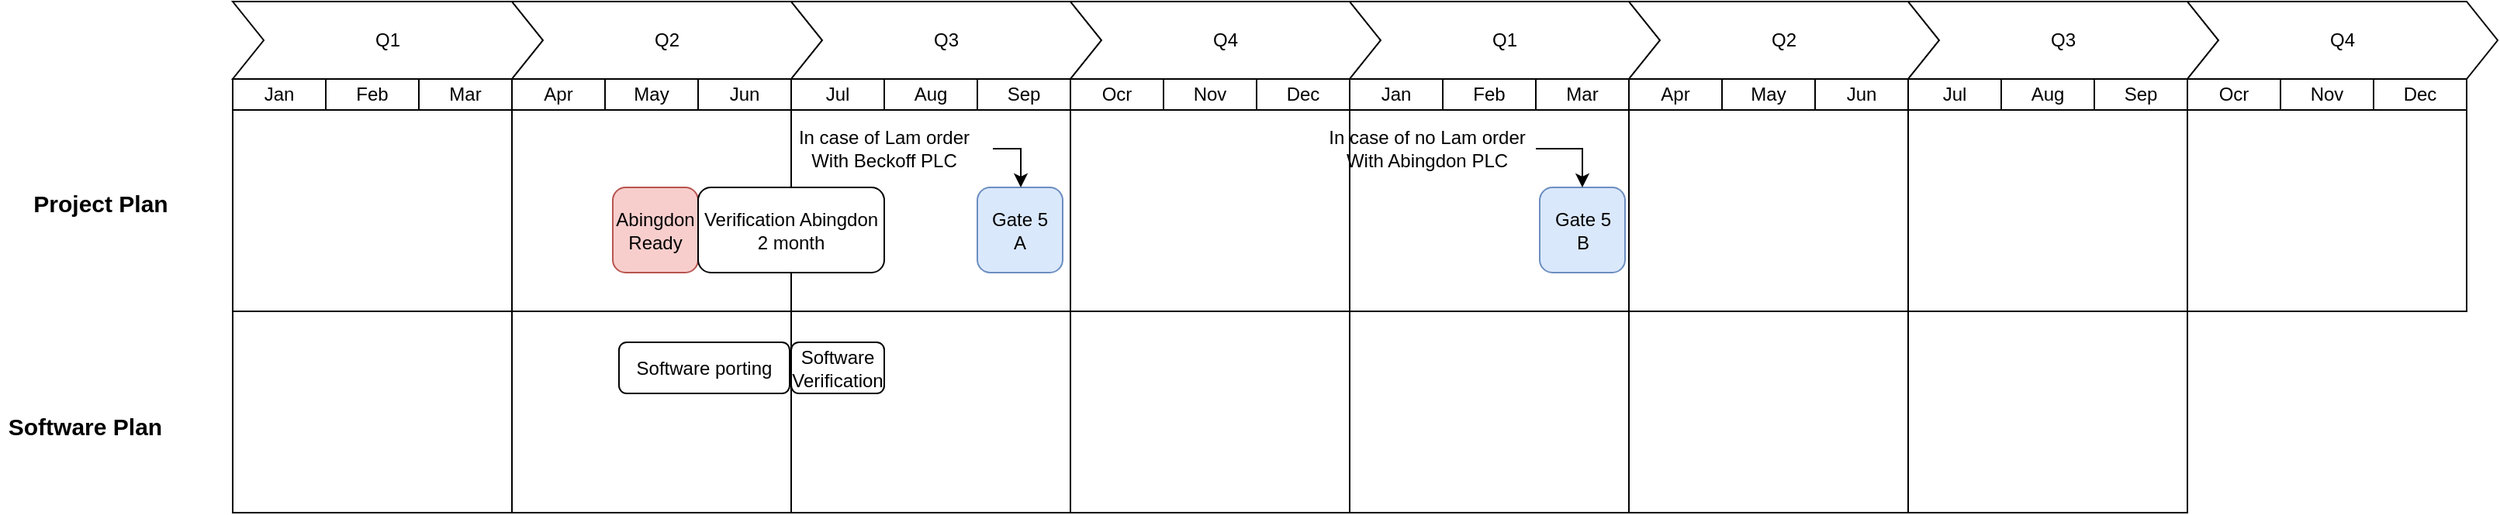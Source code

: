 <mxfile version="21.1.8" type="github">
  <diagram name="페이지-1" id="K-Aqao7YXIn50Upvbfja">
    <mxGraphModel dx="2165" dy="725" grid="1" gridSize="10" guides="1" tooltips="1" connect="1" arrows="1" fold="1" page="1" pageScale="1" pageWidth="827" pageHeight="1169" math="0" shadow="0">
      <root>
        <mxCell id="0" />
        <mxCell id="1" parent="0" />
        <mxCell id="qn2qaFdiB9YZbY8v9Jkf-2" value="Q1" style="shape=step;perimeter=stepPerimeter;whiteSpace=wrap;html=1;fixedSize=1;" vertex="1" parent="1">
          <mxGeometry x="110" y="340" width="200" height="50" as="geometry" />
        </mxCell>
        <mxCell id="qn2qaFdiB9YZbY8v9Jkf-26" value="Jan" style="rounded=0;whiteSpace=wrap;html=1;" vertex="1" parent="1">
          <mxGeometry x="110" y="390" width="60" height="20" as="geometry" />
        </mxCell>
        <mxCell id="qn2qaFdiB9YZbY8v9Jkf-29" value="Feb" style="rounded=0;whiteSpace=wrap;html=1;" vertex="1" parent="1">
          <mxGeometry x="170" y="390" width="60" height="20" as="geometry" />
        </mxCell>
        <mxCell id="qn2qaFdiB9YZbY8v9Jkf-30" value="Mar" style="rounded=0;whiteSpace=wrap;html=1;" vertex="1" parent="1">
          <mxGeometry x="230" y="390" width="60" height="20" as="geometry" />
        </mxCell>
        <mxCell id="qn2qaFdiB9YZbY8v9Jkf-43" value="Q2" style="shape=step;perimeter=stepPerimeter;whiteSpace=wrap;html=1;fixedSize=1;" vertex="1" parent="1">
          <mxGeometry x="290" y="340" width="200" height="50" as="geometry" />
        </mxCell>
        <mxCell id="qn2qaFdiB9YZbY8v9Jkf-44" value="Apr" style="rounded=0;whiteSpace=wrap;html=1;" vertex="1" parent="1">
          <mxGeometry x="290" y="390" width="60" height="20" as="geometry" />
        </mxCell>
        <mxCell id="qn2qaFdiB9YZbY8v9Jkf-45" value="May" style="rounded=0;whiteSpace=wrap;html=1;" vertex="1" parent="1">
          <mxGeometry x="350" y="390" width="60" height="20" as="geometry" />
        </mxCell>
        <mxCell id="qn2qaFdiB9YZbY8v9Jkf-46" value="Jun" style="rounded=0;whiteSpace=wrap;html=1;" vertex="1" parent="1">
          <mxGeometry x="410" y="390" width="60" height="20" as="geometry" />
        </mxCell>
        <mxCell id="qn2qaFdiB9YZbY8v9Jkf-47" value="Q3" style="shape=step;perimeter=stepPerimeter;whiteSpace=wrap;html=1;fixedSize=1;" vertex="1" parent="1">
          <mxGeometry x="470" y="340" width="200" height="50" as="geometry" />
        </mxCell>
        <mxCell id="qn2qaFdiB9YZbY8v9Jkf-48" value="Jul" style="rounded=0;whiteSpace=wrap;html=1;" vertex="1" parent="1">
          <mxGeometry x="470" y="390" width="60" height="20" as="geometry" />
        </mxCell>
        <mxCell id="qn2qaFdiB9YZbY8v9Jkf-49" value="Aug" style="rounded=0;whiteSpace=wrap;html=1;" vertex="1" parent="1">
          <mxGeometry x="530" y="390" width="60" height="20" as="geometry" />
        </mxCell>
        <mxCell id="qn2qaFdiB9YZbY8v9Jkf-50" value="Sep" style="rounded=0;whiteSpace=wrap;html=1;" vertex="1" parent="1">
          <mxGeometry x="590" y="390" width="60" height="20" as="geometry" />
        </mxCell>
        <mxCell id="qn2qaFdiB9YZbY8v9Jkf-51" value="Q4" style="shape=step;perimeter=stepPerimeter;whiteSpace=wrap;html=1;fixedSize=1;" vertex="1" parent="1">
          <mxGeometry x="650" y="340" width="200" height="50" as="geometry" />
        </mxCell>
        <mxCell id="qn2qaFdiB9YZbY8v9Jkf-52" value="Ocr" style="rounded=0;whiteSpace=wrap;html=1;" vertex="1" parent="1">
          <mxGeometry x="650" y="390" width="60" height="20" as="geometry" />
        </mxCell>
        <mxCell id="qn2qaFdiB9YZbY8v9Jkf-53" value="Nov" style="rounded=0;whiteSpace=wrap;html=1;" vertex="1" parent="1">
          <mxGeometry x="710" y="390" width="60" height="20" as="geometry" />
        </mxCell>
        <mxCell id="qn2qaFdiB9YZbY8v9Jkf-54" value="Dec" style="rounded=0;whiteSpace=wrap;html=1;" vertex="1" parent="1">
          <mxGeometry x="770" y="390" width="60" height="20" as="geometry" />
        </mxCell>
        <mxCell id="qn2qaFdiB9YZbY8v9Jkf-55" value="Q1" style="shape=step;perimeter=stepPerimeter;whiteSpace=wrap;html=1;fixedSize=1;" vertex="1" parent="1">
          <mxGeometry x="830" y="340" width="200" height="50" as="geometry" />
        </mxCell>
        <mxCell id="qn2qaFdiB9YZbY8v9Jkf-56" value="Jan" style="rounded=0;whiteSpace=wrap;html=1;" vertex="1" parent="1">
          <mxGeometry x="830" y="390" width="60" height="20" as="geometry" />
        </mxCell>
        <mxCell id="qn2qaFdiB9YZbY8v9Jkf-57" value="Feb" style="rounded=0;whiteSpace=wrap;html=1;" vertex="1" parent="1">
          <mxGeometry x="890" y="390" width="60" height="20" as="geometry" />
        </mxCell>
        <mxCell id="qn2qaFdiB9YZbY8v9Jkf-58" value="Mar" style="rounded=0;whiteSpace=wrap;html=1;" vertex="1" parent="1">
          <mxGeometry x="950" y="390" width="60" height="20" as="geometry" />
        </mxCell>
        <mxCell id="qn2qaFdiB9YZbY8v9Jkf-59" value="Q2" style="shape=step;perimeter=stepPerimeter;whiteSpace=wrap;html=1;fixedSize=1;" vertex="1" parent="1">
          <mxGeometry x="1010" y="340" width="200" height="50" as="geometry" />
        </mxCell>
        <mxCell id="qn2qaFdiB9YZbY8v9Jkf-60" value="Apr" style="rounded=0;whiteSpace=wrap;html=1;" vertex="1" parent="1">
          <mxGeometry x="1010" y="390" width="60" height="20" as="geometry" />
        </mxCell>
        <mxCell id="qn2qaFdiB9YZbY8v9Jkf-61" value="May" style="rounded=0;whiteSpace=wrap;html=1;" vertex="1" parent="1">
          <mxGeometry x="1070" y="390" width="60" height="20" as="geometry" />
        </mxCell>
        <mxCell id="qn2qaFdiB9YZbY8v9Jkf-62" value="Jun" style="rounded=0;whiteSpace=wrap;html=1;" vertex="1" parent="1">
          <mxGeometry x="1130" y="390" width="60" height="20" as="geometry" />
        </mxCell>
        <mxCell id="qn2qaFdiB9YZbY8v9Jkf-63" value="Q3" style="shape=step;perimeter=stepPerimeter;whiteSpace=wrap;html=1;fixedSize=1;" vertex="1" parent="1">
          <mxGeometry x="1190" y="340" width="200" height="50" as="geometry" />
        </mxCell>
        <mxCell id="qn2qaFdiB9YZbY8v9Jkf-64" value="Jul" style="rounded=0;whiteSpace=wrap;html=1;" vertex="1" parent="1">
          <mxGeometry x="1190" y="390" width="60" height="20" as="geometry" />
        </mxCell>
        <mxCell id="qn2qaFdiB9YZbY8v9Jkf-65" value="Aug" style="rounded=0;whiteSpace=wrap;html=1;" vertex="1" parent="1">
          <mxGeometry x="1250" y="390" width="60" height="20" as="geometry" />
        </mxCell>
        <mxCell id="qn2qaFdiB9YZbY8v9Jkf-66" value="Sep" style="rounded=0;whiteSpace=wrap;html=1;" vertex="1" parent="1">
          <mxGeometry x="1310" y="390" width="60" height="20" as="geometry" />
        </mxCell>
        <mxCell id="qn2qaFdiB9YZbY8v9Jkf-67" value="Q4" style="shape=step;perimeter=stepPerimeter;whiteSpace=wrap;html=1;fixedSize=1;" vertex="1" parent="1">
          <mxGeometry x="1370" y="340" width="200" height="50" as="geometry" />
        </mxCell>
        <mxCell id="qn2qaFdiB9YZbY8v9Jkf-68" value="Ocr" style="rounded=0;whiteSpace=wrap;html=1;" vertex="1" parent="1">
          <mxGeometry x="1370" y="390" width="60" height="20" as="geometry" />
        </mxCell>
        <mxCell id="qn2qaFdiB9YZbY8v9Jkf-69" value="Nov" style="rounded=0;whiteSpace=wrap;html=1;" vertex="1" parent="1">
          <mxGeometry x="1430" y="390" width="60" height="20" as="geometry" />
        </mxCell>
        <mxCell id="qn2qaFdiB9YZbY8v9Jkf-70" value="Dec" style="rounded=0;whiteSpace=wrap;html=1;" vertex="1" parent="1">
          <mxGeometry x="1490" y="390" width="60" height="20" as="geometry" />
        </mxCell>
        <mxCell id="qn2qaFdiB9YZbY8v9Jkf-71" value="" style="rounded=0;whiteSpace=wrap;html=1;" vertex="1" parent="1">
          <mxGeometry x="110" y="410" width="180" height="130" as="geometry" />
        </mxCell>
        <mxCell id="qn2qaFdiB9YZbY8v9Jkf-72" value="" style="rounded=0;whiteSpace=wrap;html=1;" vertex="1" parent="1">
          <mxGeometry x="290" y="410" width="180" height="130" as="geometry" />
        </mxCell>
        <mxCell id="qn2qaFdiB9YZbY8v9Jkf-73" value="" style="rounded=0;whiteSpace=wrap;html=1;" vertex="1" parent="1">
          <mxGeometry x="470" y="410" width="180" height="130" as="geometry" />
        </mxCell>
        <mxCell id="qn2qaFdiB9YZbY8v9Jkf-74" value="" style="rounded=0;whiteSpace=wrap;html=1;" vertex="1" parent="1">
          <mxGeometry x="650" y="410" width="180" height="130" as="geometry" />
        </mxCell>
        <mxCell id="qn2qaFdiB9YZbY8v9Jkf-75" value="" style="rounded=0;whiteSpace=wrap;html=1;" vertex="1" parent="1">
          <mxGeometry x="830" y="410" width="180" height="130" as="geometry" />
        </mxCell>
        <mxCell id="qn2qaFdiB9YZbY8v9Jkf-76" value="" style="rounded=0;whiteSpace=wrap;html=1;" vertex="1" parent="1">
          <mxGeometry x="1010" y="410" width="180" height="130" as="geometry" />
        </mxCell>
        <mxCell id="qn2qaFdiB9YZbY8v9Jkf-77" value="" style="rounded=0;whiteSpace=wrap;html=1;" vertex="1" parent="1">
          <mxGeometry x="1190" y="410" width="180" height="130" as="geometry" />
        </mxCell>
        <mxCell id="qn2qaFdiB9YZbY8v9Jkf-78" value="" style="rounded=0;whiteSpace=wrap;html=1;" vertex="1" parent="1">
          <mxGeometry x="1370" y="410" width="180" height="130" as="geometry" />
        </mxCell>
        <mxCell id="qn2qaFdiB9YZbY8v9Jkf-79" value="Abingdon Ready" style="rounded=1;whiteSpace=wrap;html=1;fillColor=#f8cecc;strokeColor=#b85450;" vertex="1" parent="1">
          <mxGeometry x="355" y="460" width="55" height="55" as="geometry" />
        </mxCell>
        <mxCell id="qn2qaFdiB9YZbY8v9Jkf-80" value="Verification Abingdon 2 month" style="rounded=1;whiteSpace=wrap;html=1;" vertex="1" parent="1">
          <mxGeometry x="410" y="460" width="120" height="55" as="geometry" />
        </mxCell>
        <mxCell id="qn2qaFdiB9YZbY8v9Jkf-86" value="Project Plan" style="text;html=1;strokeColor=none;fillColor=none;align=center;verticalAlign=middle;whiteSpace=wrap;rounded=0;spacing=2;fontStyle=1;fontSize=15;" vertex="1" parent="1">
          <mxGeometry x="-20" y="440" width="90" height="60" as="geometry" />
        </mxCell>
        <mxCell id="qn2qaFdiB9YZbY8v9Jkf-87" value="Software Plan" style="text;html=1;strokeColor=none;fillColor=none;align=center;verticalAlign=middle;whiteSpace=wrap;rounded=0;spacing=2;fontStyle=1;fontSize=15;" vertex="1" parent="1">
          <mxGeometry x="-40" y="584" width="110" height="60" as="geometry" />
        </mxCell>
        <mxCell id="qn2qaFdiB9YZbY8v9Jkf-88" value="Gate 5&lt;br&gt;A" style="rounded=1;whiteSpace=wrap;html=1;fillColor=#dae8fc;strokeColor=#6c8ebf;" vertex="1" parent="1">
          <mxGeometry x="590" y="460" width="55" height="55" as="geometry" />
        </mxCell>
        <mxCell id="qn2qaFdiB9YZbY8v9Jkf-89" value="Gate 5&lt;br&gt;B" style="rounded=1;whiteSpace=wrap;html=1;fillColor=#dae8fc;strokeColor=#6c8ebf;" vertex="1" parent="1">
          <mxGeometry x="952.5" y="460" width="55" height="55" as="geometry" />
        </mxCell>
        <mxCell id="qn2qaFdiB9YZbY8v9Jkf-92" value="" style="edgeStyle=orthogonalEdgeStyle;rounded=0;orthogonalLoop=1;jettySize=auto;html=1;" edge="1" parent="1" source="qn2qaFdiB9YZbY8v9Jkf-90" target="qn2qaFdiB9YZbY8v9Jkf-88">
          <mxGeometry relative="1" as="geometry">
            <Array as="points">
              <mxPoint x="618" y="435" />
            </Array>
          </mxGeometry>
        </mxCell>
        <mxCell id="qn2qaFdiB9YZbY8v9Jkf-90" value="In case of Lam order&lt;br&gt;With Beckoff PLC" style="text;html=1;strokeColor=none;fillColor=none;align=center;verticalAlign=middle;whiteSpace=wrap;rounded=0;" vertex="1" parent="1">
          <mxGeometry x="460" y="420" width="140" height="30" as="geometry" />
        </mxCell>
        <mxCell id="qn2qaFdiB9YZbY8v9Jkf-97" style="edgeStyle=orthogonalEdgeStyle;rounded=0;orthogonalLoop=1;jettySize=auto;html=1;entryX=0.5;entryY=0;entryDx=0;entryDy=0;" edge="1" parent="1" source="qn2qaFdiB9YZbY8v9Jkf-93" target="qn2qaFdiB9YZbY8v9Jkf-89">
          <mxGeometry relative="1" as="geometry" />
        </mxCell>
        <mxCell id="qn2qaFdiB9YZbY8v9Jkf-93" value="In case of no Lam order&lt;br&gt;With Abingdon PLC" style="text;html=1;strokeColor=none;fillColor=none;align=center;verticalAlign=middle;whiteSpace=wrap;rounded=0;" vertex="1" parent="1">
          <mxGeometry x="810" y="420" width="140" height="30" as="geometry" />
        </mxCell>
        <mxCell id="qn2qaFdiB9YZbY8v9Jkf-98" value="" style="rounded=0;whiteSpace=wrap;html=1;" vertex="1" parent="1">
          <mxGeometry x="110" y="540" width="180" height="130" as="geometry" />
        </mxCell>
        <mxCell id="qn2qaFdiB9YZbY8v9Jkf-99" value="" style="rounded=0;whiteSpace=wrap;html=1;" vertex="1" parent="1">
          <mxGeometry x="290" y="540" width="180" height="130" as="geometry" />
        </mxCell>
        <mxCell id="qn2qaFdiB9YZbY8v9Jkf-100" value="" style="rounded=0;whiteSpace=wrap;html=1;" vertex="1" parent="1">
          <mxGeometry x="470" y="540" width="180" height="130" as="geometry" />
        </mxCell>
        <mxCell id="qn2qaFdiB9YZbY8v9Jkf-101" value="" style="rounded=0;whiteSpace=wrap;html=1;" vertex="1" parent="1">
          <mxGeometry x="650" y="540" width="180" height="130" as="geometry" />
        </mxCell>
        <mxCell id="qn2qaFdiB9YZbY8v9Jkf-102" value="" style="rounded=0;whiteSpace=wrap;html=1;" vertex="1" parent="1">
          <mxGeometry x="830" y="540" width="180" height="130" as="geometry" />
        </mxCell>
        <mxCell id="qn2qaFdiB9YZbY8v9Jkf-103" value="" style="rounded=0;whiteSpace=wrap;html=1;" vertex="1" parent="1">
          <mxGeometry x="1010" y="540" width="180" height="130" as="geometry" />
        </mxCell>
        <mxCell id="qn2qaFdiB9YZbY8v9Jkf-104" value="" style="rounded=0;whiteSpace=wrap;html=1;" vertex="1" parent="1">
          <mxGeometry x="1190" y="540" width="180" height="130" as="geometry" />
        </mxCell>
        <mxCell id="qn2qaFdiB9YZbY8v9Jkf-105" value="Software porting" style="rounded=1;whiteSpace=wrap;html=1;" vertex="1" parent="1">
          <mxGeometry x="359" y="560" width="110" height="33" as="geometry" />
        </mxCell>
        <mxCell id="qn2qaFdiB9YZbY8v9Jkf-107" value="Software Verification" style="rounded=1;whiteSpace=wrap;html=1;" vertex="1" parent="1">
          <mxGeometry x="470" y="560" width="60" height="33" as="geometry" />
        </mxCell>
      </root>
    </mxGraphModel>
  </diagram>
</mxfile>
